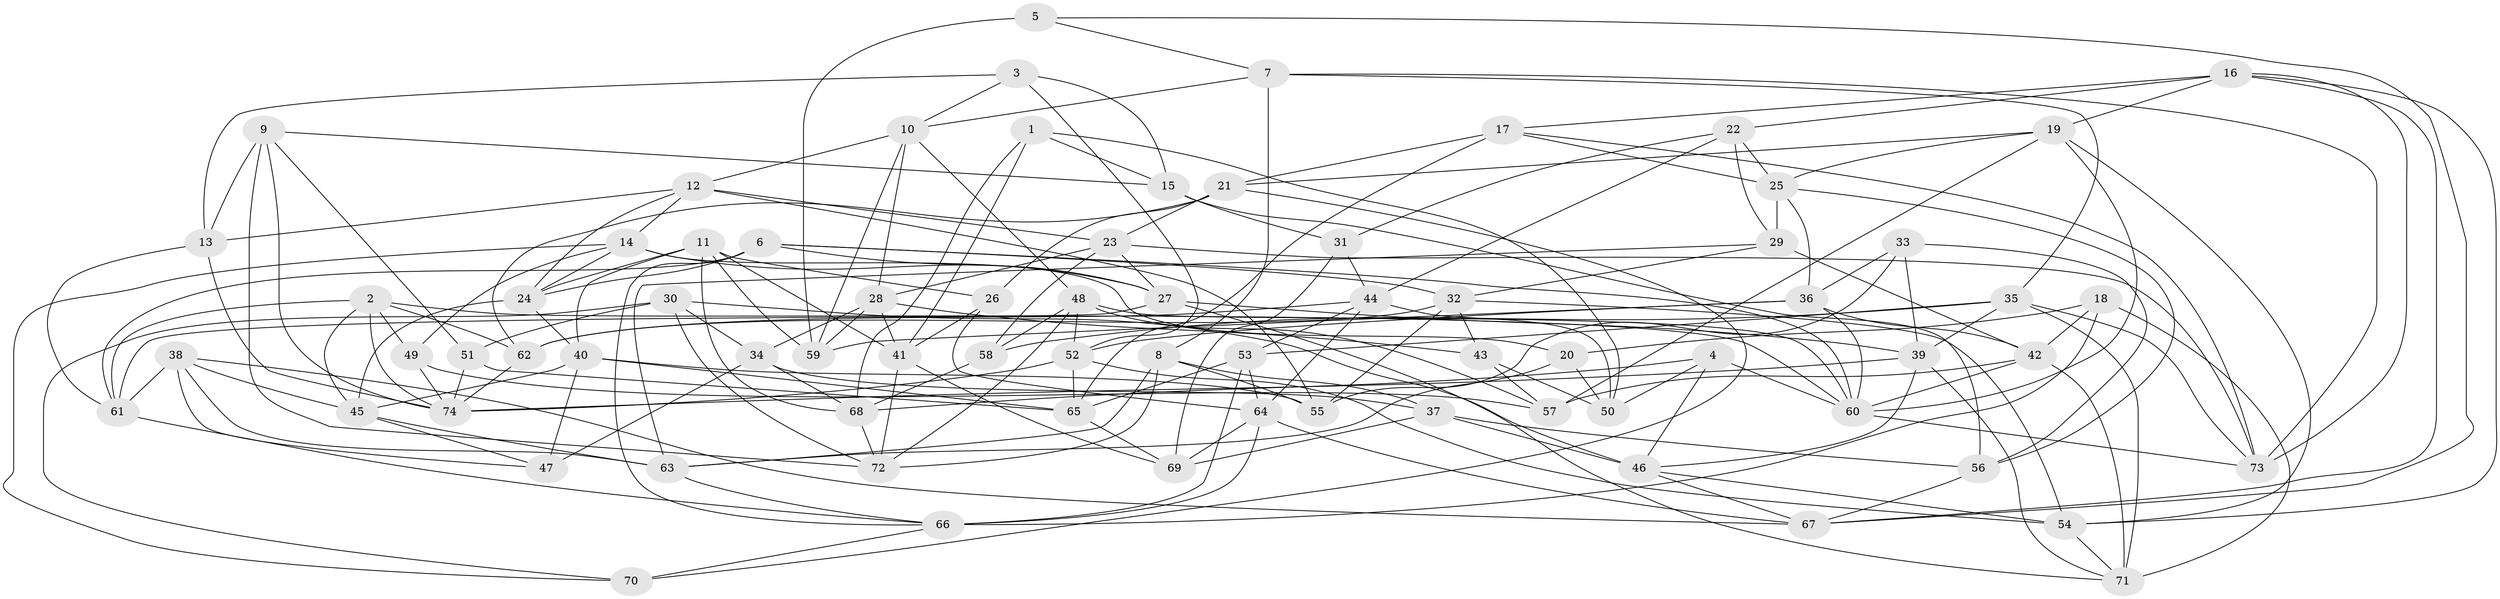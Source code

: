 // original degree distribution, {4: 1.0}
// Generated by graph-tools (version 1.1) at 2025/03/03/09/25 03:03:05]
// undirected, 74 vertices, 199 edges
graph export_dot {
graph [start="1"]
  node [color=gray90,style=filled];
  1;
  2;
  3;
  4;
  5;
  6;
  7;
  8;
  9;
  10;
  11;
  12;
  13;
  14;
  15;
  16;
  17;
  18;
  19;
  20;
  21;
  22;
  23;
  24;
  25;
  26;
  27;
  28;
  29;
  30;
  31;
  32;
  33;
  34;
  35;
  36;
  37;
  38;
  39;
  40;
  41;
  42;
  43;
  44;
  45;
  46;
  47;
  48;
  49;
  50;
  51;
  52;
  53;
  54;
  55;
  56;
  57;
  58;
  59;
  60;
  61;
  62;
  63;
  64;
  65;
  66;
  67;
  68;
  69;
  70;
  71;
  72;
  73;
  74;
  1 -- 15 [weight=1.0];
  1 -- 41 [weight=1.0];
  1 -- 50 [weight=1.0];
  1 -- 68 [weight=1.0];
  2 -- 45 [weight=1.0];
  2 -- 49 [weight=1.0];
  2 -- 60 [weight=1.0];
  2 -- 61 [weight=1.0];
  2 -- 62 [weight=1.0];
  2 -- 74 [weight=1.0];
  3 -- 10 [weight=1.0];
  3 -- 13 [weight=1.0];
  3 -- 15 [weight=1.0];
  3 -- 52 [weight=1.0];
  4 -- 46 [weight=1.0];
  4 -- 50 [weight=1.0];
  4 -- 60 [weight=1.0];
  4 -- 68 [weight=1.0];
  5 -- 7 [weight=1.0];
  5 -- 59 [weight=2.0];
  5 -- 67 [weight=1.0];
  6 -- 24 [weight=1.0];
  6 -- 27 [weight=1.0];
  6 -- 32 [weight=1.0];
  6 -- 60 [weight=1.0];
  6 -- 61 [weight=1.0];
  6 -- 66 [weight=1.0];
  7 -- 8 [weight=2.0];
  7 -- 10 [weight=1.0];
  7 -- 35 [weight=1.0];
  7 -- 73 [weight=1.0];
  8 -- 37 [weight=1.0];
  8 -- 55 [weight=1.0];
  8 -- 63 [weight=1.0];
  8 -- 72 [weight=1.0];
  9 -- 13 [weight=2.0];
  9 -- 15 [weight=1.0];
  9 -- 51 [weight=1.0];
  9 -- 72 [weight=1.0];
  9 -- 74 [weight=1.0];
  10 -- 12 [weight=1.0];
  10 -- 28 [weight=1.0];
  10 -- 48 [weight=1.0];
  10 -- 59 [weight=1.0];
  11 -- 24 [weight=1.0];
  11 -- 26 [weight=1.0];
  11 -- 40 [weight=1.0];
  11 -- 41 [weight=1.0];
  11 -- 59 [weight=1.0];
  11 -- 68 [weight=1.0];
  12 -- 13 [weight=1.0];
  12 -- 14 [weight=1.0];
  12 -- 23 [weight=1.0];
  12 -- 24 [weight=1.0];
  12 -- 55 [weight=1.0];
  13 -- 61 [weight=1.0];
  13 -- 74 [weight=1.0];
  14 -- 20 [weight=1.0];
  14 -- 24 [weight=1.0];
  14 -- 27 [weight=1.0];
  14 -- 49 [weight=1.0];
  14 -- 70 [weight=1.0];
  15 -- 31 [weight=2.0];
  15 -- 56 [weight=1.0];
  16 -- 17 [weight=1.0];
  16 -- 19 [weight=1.0];
  16 -- 22 [weight=1.0];
  16 -- 54 [weight=1.0];
  16 -- 67 [weight=1.0];
  16 -- 73 [weight=1.0];
  17 -- 21 [weight=2.0];
  17 -- 25 [weight=1.0];
  17 -- 65 [weight=1.0];
  17 -- 73 [weight=1.0];
  18 -- 20 [weight=1.0];
  18 -- 42 [weight=1.0];
  18 -- 66 [weight=1.0];
  18 -- 71 [weight=3.0];
  19 -- 21 [weight=1.0];
  19 -- 25 [weight=1.0];
  19 -- 54 [weight=1.0];
  19 -- 57 [weight=1.0];
  19 -- 60 [weight=1.0];
  20 -- 50 [weight=1.0];
  20 -- 63 [weight=1.0];
  21 -- 23 [weight=1.0];
  21 -- 26 [weight=1.0];
  21 -- 62 [weight=2.0];
  21 -- 70 [weight=1.0];
  22 -- 25 [weight=1.0];
  22 -- 29 [weight=2.0];
  22 -- 31 [weight=1.0];
  22 -- 44 [weight=1.0];
  23 -- 27 [weight=1.0];
  23 -- 28 [weight=1.0];
  23 -- 58 [weight=1.0];
  23 -- 73 [weight=1.0];
  24 -- 40 [weight=1.0];
  24 -- 45 [weight=1.0];
  25 -- 29 [weight=1.0];
  25 -- 36 [weight=1.0];
  25 -- 56 [weight=1.0];
  26 -- 41 [weight=1.0];
  26 -- 64 [weight=1.0];
  27 -- 39 [weight=1.0];
  27 -- 61 [weight=1.0];
  27 -- 71 [weight=1.0];
  28 -- 34 [weight=1.0];
  28 -- 41 [weight=1.0];
  28 -- 43 [weight=1.0];
  28 -- 59 [weight=1.0];
  29 -- 32 [weight=1.0];
  29 -- 42 [weight=1.0];
  29 -- 63 [weight=1.0];
  30 -- 34 [weight=1.0];
  30 -- 46 [weight=2.0];
  30 -- 51 [weight=1.0];
  30 -- 70 [weight=1.0];
  30 -- 72 [weight=1.0];
  31 -- 44 [weight=1.0];
  31 -- 69 [weight=2.0];
  32 -- 43 [weight=1.0];
  32 -- 54 [weight=1.0];
  32 -- 55 [weight=1.0];
  32 -- 62 [weight=1.0];
  33 -- 36 [weight=1.0];
  33 -- 39 [weight=1.0];
  33 -- 55 [weight=2.0];
  33 -- 56 [weight=2.0];
  34 -- 37 [weight=1.0];
  34 -- 47 [weight=2.0];
  34 -- 68 [weight=1.0];
  35 -- 39 [weight=1.0];
  35 -- 53 [weight=1.0];
  35 -- 58 [weight=1.0];
  35 -- 71 [weight=1.0];
  35 -- 73 [weight=1.0];
  36 -- 42 [weight=1.0];
  36 -- 52 [weight=1.0];
  36 -- 59 [weight=1.0];
  36 -- 60 [weight=1.0];
  37 -- 46 [weight=2.0];
  37 -- 56 [weight=1.0];
  37 -- 69 [weight=1.0];
  38 -- 45 [weight=1.0];
  38 -- 47 [weight=2.0];
  38 -- 61 [weight=1.0];
  38 -- 63 [weight=1.0];
  38 -- 67 [weight=1.0];
  39 -- 46 [weight=1.0];
  39 -- 71 [weight=1.0];
  39 -- 74 [weight=1.0];
  40 -- 45 [weight=1.0];
  40 -- 47 [weight=1.0];
  40 -- 55 [weight=1.0];
  40 -- 65 [weight=1.0];
  41 -- 69 [weight=1.0];
  41 -- 72 [weight=1.0];
  42 -- 57 [weight=1.0];
  42 -- 60 [weight=1.0];
  42 -- 71 [weight=1.0];
  43 -- 50 [weight=2.0];
  43 -- 57 [weight=2.0];
  44 -- 50 [weight=1.0];
  44 -- 53 [weight=1.0];
  44 -- 62 [weight=1.0];
  44 -- 64 [weight=1.0];
  45 -- 47 [weight=1.0];
  45 -- 63 [weight=1.0];
  46 -- 54 [weight=1.0];
  46 -- 67 [weight=1.0];
  48 -- 52 [weight=1.0];
  48 -- 57 [weight=1.0];
  48 -- 58 [weight=1.0];
  48 -- 60 [weight=1.0];
  48 -- 72 [weight=1.0];
  49 -- 57 [weight=1.0];
  49 -- 74 [weight=1.0];
  51 -- 65 [weight=1.0];
  51 -- 74 [weight=1.0];
  52 -- 54 [weight=1.0];
  52 -- 65 [weight=1.0];
  52 -- 74 [weight=1.0];
  53 -- 64 [weight=1.0];
  53 -- 65 [weight=1.0];
  53 -- 66 [weight=2.0];
  54 -- 71 [weight=1.0];
  56 -- 67 [weight=1.0];
  58 -- 68 [weight=1.0];
  60 -- 73 [weight=1.0];
  61 -- 66 [weight=1.0];
  62 -- 74 [weight=1.0];
  63 -- 66 [weight=1.0];
  64 -- 66 [weight=1.0];
  64 -- 67 [weight=1.0];
  64 -- 69 [weight=1.0];
  65 -- 69 [weight=1.0];
  66 -- 70 [weight=1.0];
  68 -- 72 [weight=1.0];
}
